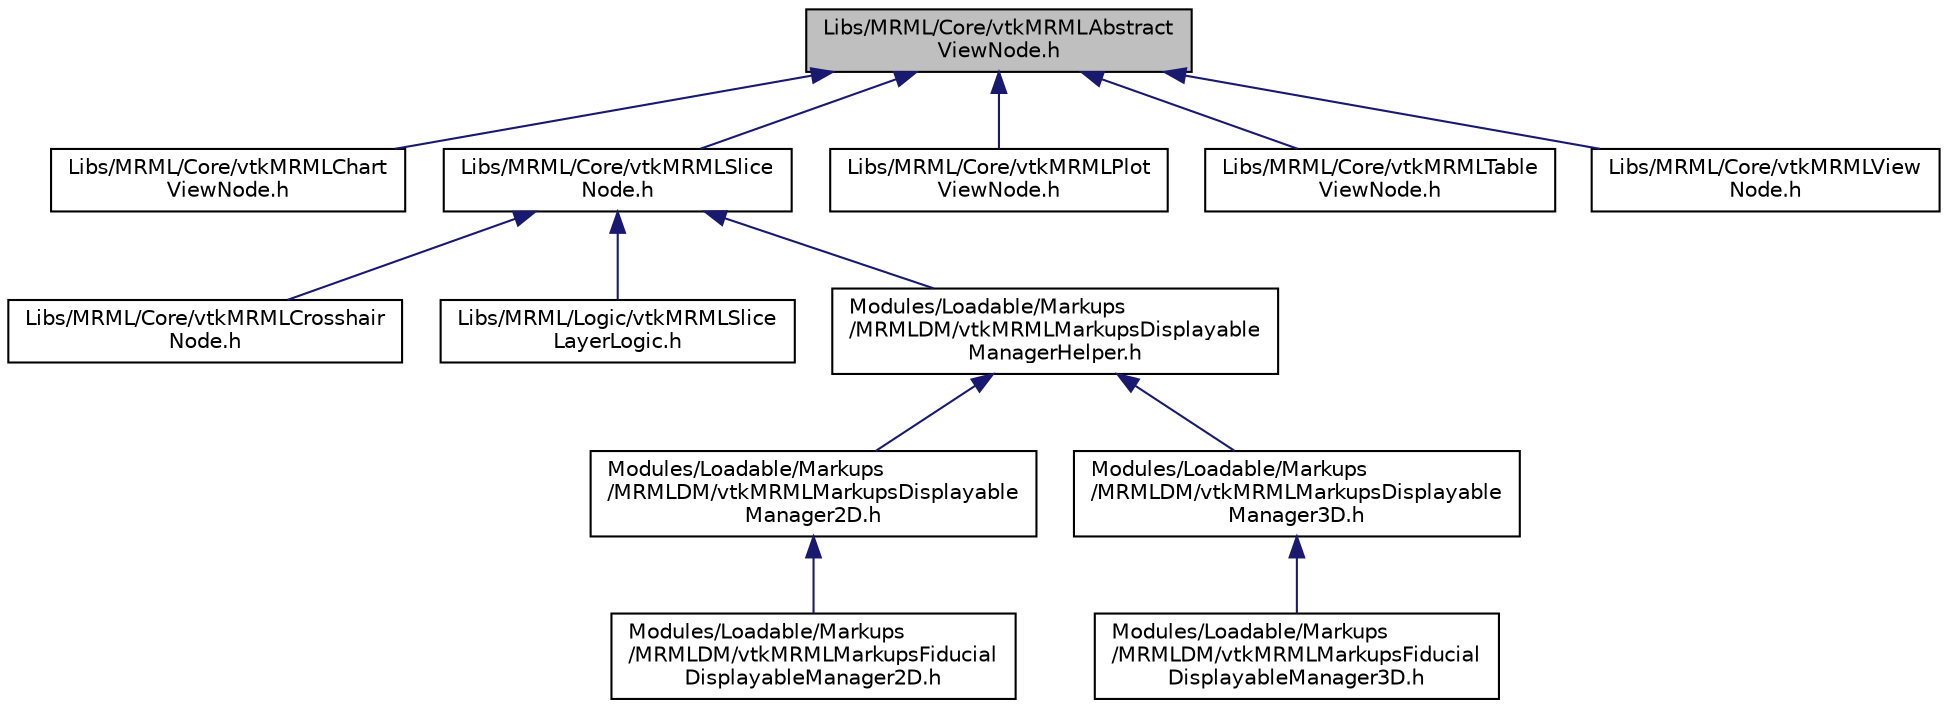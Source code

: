 digraph "Libs/MRML/Core/vtkMRMLAbstractViewNode.h"
{
  bgcolor="transparent";
  edge [fontname="Helvetica",fontsize="10",labelfontname="Helvetica",labelfontsize="10"];
  node [fontname="Helvetica",fontsize="10",shape=record];
  Node17 [label="Libs/MRML/Core/vtkMRMLAbstract\lViewNode.h",height=0.2,width=0.4,color="black", fillcolor="grey75", style="filled", fontcolor="black"];
  Node17 -> Node18 [dir="back",color="midnightblue",fontsize="10",style="solid",fontname="Helvetica"];
  Node18 [label="Libs/MRML/Core/vtkMRMLChart\lViewNode.h",height=0.2,width=0.4,color="black",URL="$vtkMRMLChartViewNode_8h.html"];
  Node17 -> Node19 [dir="back",color="midnightblue",fontsize="10",style="solid",fontname="Helvetica"];
  Node19 [label="Libs/MRML/Core/vtkMRMLSlice\lNode.h",height=0.2,width=0.4,color="black",URL="$vtkMRMLSliceNode_8h.html"];
  Node19 -> Node20 [dir="back",color="midnightblue",fontsize="10",style="solid",fontname="Helvetica"];
  Node20 [label="Libs/MRML/Core/vtkMRMLCrosshair\lNode.h",height=0.2,width=0.4,color="black",URL="$vtkMRMLCrosshairNode_8h.html"];
  Node19 -> Node21 [dir="back",color="midnightblue",fontsize="10",style="solid",fontname="Helvetica"];
  Node21 [label="Libs/MRML/Logic/vtkMRMLSlice\lLayerLogic.h",height=0.2,width=0.4,color="black",URL="$vtkMRMLSliceLayerLogic_8h.html"];
  Node19 -> Node22 [dir="back",color="midnightblue",fontsize="10",style="solid",fontname="Helvetica"];
  Node22 [label="Modules/Loadable/Markups\l/MRMLDM/vtkMRMLMarkupsDisplayable\lManagerHelper.h",height=0.2,width=0.4,color="black",URL="$vtkMRMLMarkupsDisplayableManagerHelper_8h.html"];
  Node22 -> Node23 [dir="back",color="midnightblue",fontsize="10",style="solid",fontname="Helvetica"];
  Node23 [label="Modules/Loadable/Markups\l/MRMLDM/vtkMRMLMarkupsDisplayable\lManager2D.h",height=0.2,width=0.4,color="black",URL="$vtkMRMLMarkupsDisplayableManager2D_8h.html"];
  Node23 -> Node24 [dir="back",color="midnightblue",fontsize="10",style="solid",fontname="Helvetica"];
  Node24 [label="Modules/Loadable/Markups\l/MRMLDM/vtkMRMLMarkupsFiducial\lDisplayableManager2D.h",height=0.2,width=0.4,color="black",URL="$vtkMRMLMarkupsFiducialDisplayableManager2D_8h.html"];
  Node22 -> Node25 [dir="back",color="midnightblue",fontsize="10",style="solid",fontname="Helvetica"];
  Node25 [label="Modules/Loadable/Markups\l/MRMLDM/vtkMRMLMarkupsDisplayable\lManager3D.h",height=0.2,width=0.4,color="black",URL="$vtkMRMLMarkupsDisplayableManager3D_8h.html"];
  Node25 -> Node26 [dir="back",color="midnightblue",fontsize="10",style="solid",fontname="Helvetica"];
  Node26 [label="Modules/Loadable/Markups\l/MRMLDM/vtkMRMLMarkupsFiducial\lDisplayableManager3D.h",height=0.2,width=0.4,color="black",URL="$vtkMRMLMarkupsFiducialDisplayableManager3D_8h.html"];
  Node17 -> Node27 [dir="back",color="midnightblue",fontsize="10",style="solid",fontname="Helvetica"];
  Node27 [label="Libs/MRML/Core/vtkMRMLPlot\lViewNode.h",height=0.2,width=0.4,color="black",URL="$vtkMRMLPlotViewNode_8h.html"];
  Node17 -> Node28 [dir="back",color="midnightblue",fontsize="10",style="solid",fontname="Helvetica"];
  Node28 [label="Libs/MRML/Core/vtkMRMLTable\lViewNode.h",height=0.2,width=0.4,color="black",URL="$vtkMRMLTableViewNode_8h.html"];
  Node17 -> Node29 [dir="back",color="midnightblue",fontsize="10",style="solid",fontname="Helvetica"];
  Node29 [label="Libs/MRML/Core/vtkMRMLView\lNode.h",height=0.2,width=0.4,color="black",URL="$vtkMRMLViewNode_8h.html"];
}
